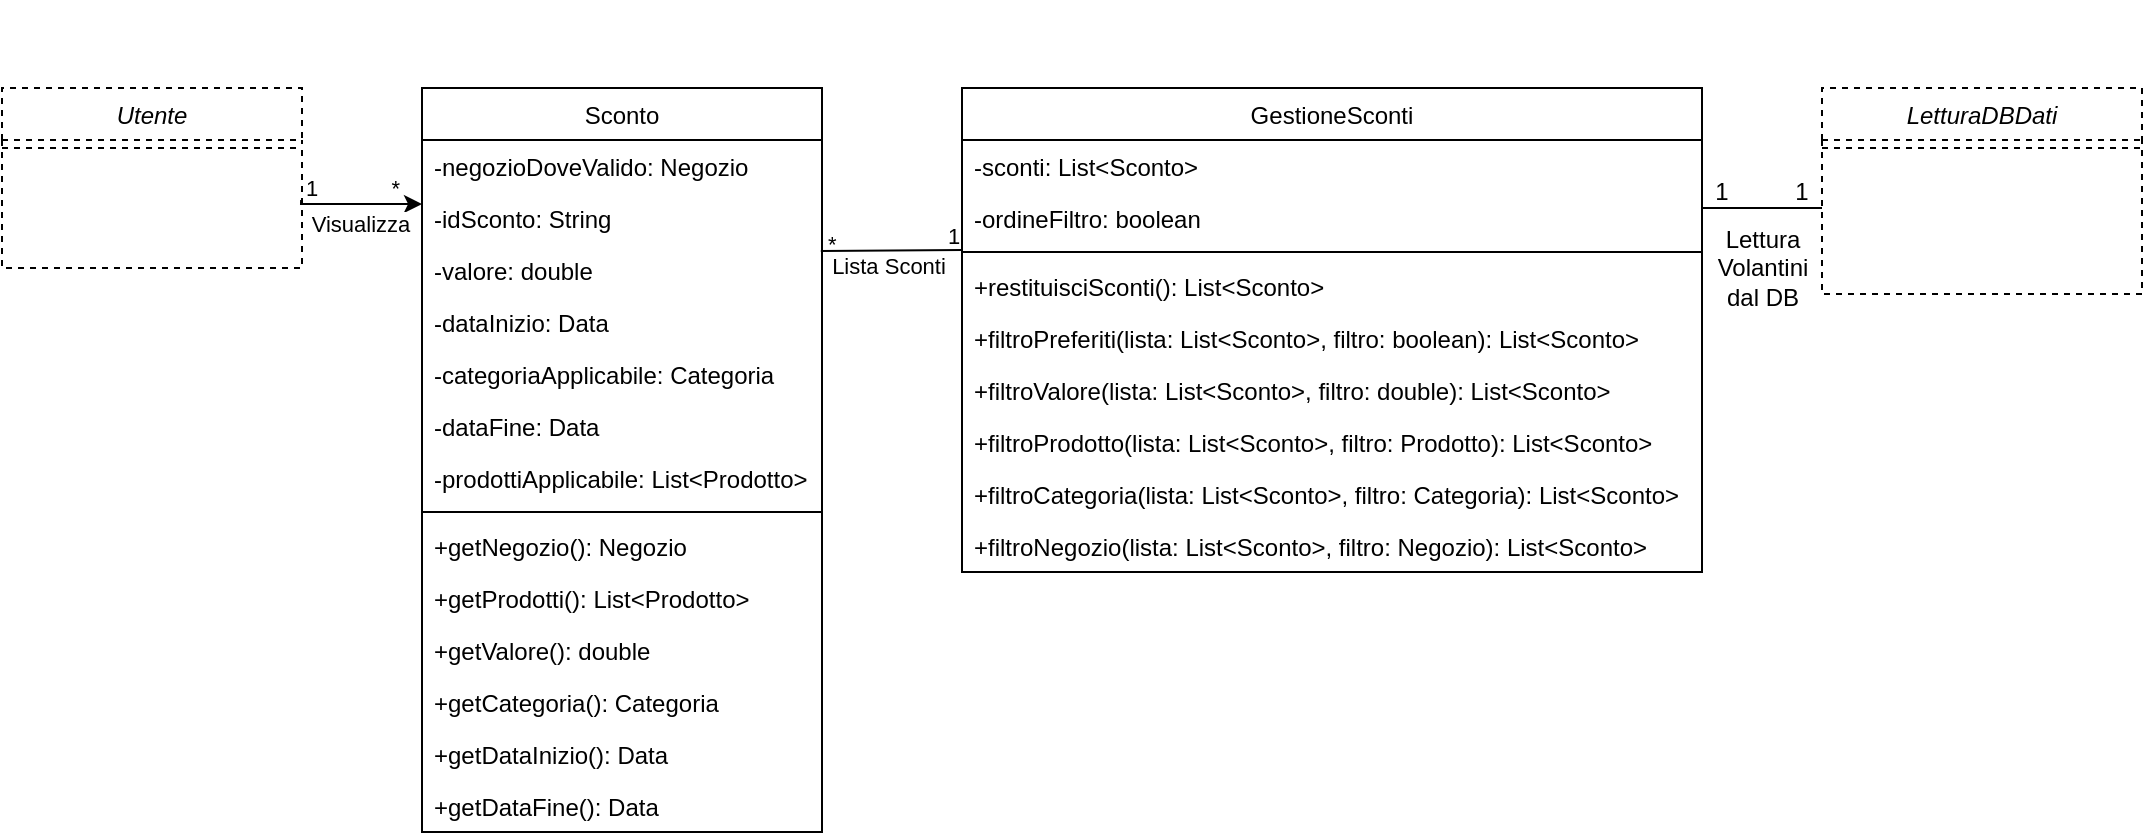 <mxfile version="14.6.13" type="device"><diagram id="qZC8DRDDxwtRrLPHVhlM" name="Pagina-1"><mxGraphModel dx="2721" dy="1505" grid="1" gridSize="10" guides="1" tooltips="1" connect="1" arrows="1" fold="1" page="1" pageScale="1" pageWidth="1169" pageHeight="827" math="0" shadow="0"><root><mxCell id="0"/><mxCell id="1" parent="0"/><mxCell id="HG3mYx-gKlURyib71wjE-33" value="Sconto" style="swimlane;fontStyle=0;align=center;verticalAlign=top;childLayout=stackLayout;horizontal=1;startSize=26;horizontalStack=0;resizeParent=1;resizeLast=0;collapsible=1;marginBottom=0;rounded=0;shadow=0;strokeWidth=1;" parent="1" vertex="1"><mxGeometry x="-1420" y="-520" width="200" height="372" as="geometry"><mxRectangle x="-1070" y="-380" width="170" height="26" as="alternateBounds"/></mxGeometry></mxCell><mxCell id="HG3mYx-gKlURyib71wjE-393" value="-negozioDoveValido: Negozio" style="text;align=left;verticalAlign=top;spacingLeft=4;spacingRight=4;overflow=hidden;rotatable=0;points=[[0,0.5],[1,0.5]];portConstraint=eastwest;" parent="HG3mYx-gKlURyib71wjE-33" vertex="1"><mxGeometry y="26" width="200" height="26" as="geometry"/></mxCell><mxCell id="HG3mYx-gKlURyib71wjE-397" value="-idSconto: String" style="text;align=left;verticalAlign=top;spacingLeft=4;spacingRight=4;overflow=hidden;rotatable=0;points=[[0,0.5],[1,0.5]];portConstraint=eastwest;" parent="HG3mYx-gKlURyib71wjE-33" vertex="1"><mxGeometry y="52" width="200" height="26" as="geometry"/></mxCell><mxCell id="HG3mYx-gKlURyib71wjE-396" value="-valore: double" style="text;align=left;verticalAlign=top;spacingLeft=4;spacingRight=4;overflow=hidden;rotatable=0;points=[[0,0.5],[1,0.5]];portConstraint=eastwest;" parent="HG3mYx-gKlURyib71wjE-33" vertex="1"><mxGeometry y="78" width="200" height="26" as="geometry"/></mxCell><mxCell id="jzM0uxomNM2dfzDRZnS_-3" value="-dataInizio: Data" style="text;align=left;verticalAlign=top;spacingLeft=4;spacingRight=4;overflow=hidden;rotatable=0;points=[[0,0.5],[1,0.5]];portConstraint=eastwest;rounded=0;shadow=0;html=0;" vertex="1" parent="HG3mYx-gKlURyib71wjE-33"><mxGeometry y="104" width="200" height="26" as="geometry"/></mxCell><mxCell id="HG3mYx-gKlURyib71wjE-395" value="-categoriaApplicabile: Categoria" style="text;align=left;verticalAlign=top;spacingLeft=4;spacingRight=4;overflow=hidden;rotatable=0;points=[[0,0.5],[1,0.5]];portConstraint=eastwest;" parent="HG3mYx-gKlURyib71wjE-33" vertex="1"><mxGeometry y="130" width="200" height="26" as="geometry"/></mxCell><mxCell id="vsFHrtVYp7B9Rw22_aYg-1" value="-dataFine: Data" style="text;align=left;verticalAlign=top;spacingLeft=4;spacingRight=4;overflow=hidden;rotatable=0;points=[[0,0.5],[1,0.5]];portConstraint=eastwest;rounded=0;shadow=0;html=0;" parent="HG3mYx-gKlURyib71wjE-33" vertex="1"><mxGeometry y="156" width="200" height="26" as="geometry"/></mxCell><mxCell id="HG3mYx-gKlURyib71wjE-394" value="-prodottiApplicabile: List&lt;Prodotto&gt;" style="text;align=left;verticalAlign=top;spacingLeft=4;spacingRight=4;overflow=hidden;rotatable=0;points=[[0,0.5],[1,0.5]];portConstraint=eastwest;" parent="HG3mYx-gKlURyib71wjE-33" vertex="1"><mxGeometry y="182" width="200" height="26" as="geometry"/></mxCell><mxCell id="HG3mYx-gKlURyib71wjE-38" value="" style="line;html=1;strokeWidth=1;align=left;verticalAlign=middle;spacingTop=-1;spacingLeft=3;spacingRight=3;rotatable=0;labelPosition=right;points=[];portConstraint=eastwest;" parent="HG3mYx-gKlURyib71wjE-33" vertex="1"><mxGeometry y="208" width="200" height="8" as="geometry"/></mxCell><mxCell id="HG3mYx-gKlURyib71wjE-398" value="+getNegozio(): Negozio" style="text;align=left;verticalAlign=top;spacingLeft=4;spacingRight=4;overflow=hidden;rotatable=0;points=[[0,0.5],[1,0.5]];portConstraint=eastwest;" parent="HG3mYx-gKlURyib71wjE-33" vertex="1"><mxGeometry y="216" width="200" height="26" as="geometry"/></mxCell><mxCell id="HG3mYx-gKlURyib71wjE-399" value="+getProdotti(): List&lt;Prodotto&gt;" style="text;align=left;verticalAlign=top;spacingLeft=4;spacingRight=4;overflow=hidden;rotatable=0;points=[[0,0.5],[1,0.5]];portConstraint=eastwest;" parent="HG3mYx-gKlURyib71wjE-33" vertex="1"><mxGeometry y="242" width="200" height="26" as="geometry"/></mxCell><mxCell id="HG3mYx-gKlURyib71wjE-401" value="+getValore(): double" style="text;align=left;verticalAlign=top;spacingLeft=4;spacingRight=4;overflow=hidden;rotatable=0;points=[[0,0.5],[1,0.5]];portConstraint=eastwest;" parent="HG3mYx-gKlURyib71wjE-33" vertex="1"><mxGeometry y="268" width="200" height="26" as="geometry"/></mxCell><mxCell id="HG3mYx-gKlURyib71wjE-400" value="+getCategoria(): Categoria" style="text;align=left;verticalAlign=top;spacingLeft=4;spacingRight=4;overflow=hidden;rotatable=0;points=[[0,0.5],[1,0.5]];portConstraint=eastwest;" parent="HG3mYx-gKlURyib71wjE-33" vertex="1"><mxGeometry y="294" width="200" height="26" as="geometry"/></mxCell><mxCell id="jzM0uxomNM2dfzDRZnS_-1" value="+getDataInizio(): Data" style="text;align=left;verticalAlign=top;spacingLeft=4;spacingRight=4;overflow=hidden;rotatable=0;points=[[0,0.5],[1,0.5]];portConstraint=eastwest;" vertex="1" parent="HG3mYx-gKlURyib71wjE-33"><mxGeometry y="320" width="200" height="26" as="geometry"/></mxCell><mxCell id="jzM0uxomNM2dfzDRZnS_-2" value="+getDataFine(): Data" style="text;align=left;verticalAlign=top;spacingLeft=4;spacingRight=4;overflow=hidden;rotatable=0;points=[[0,0.5],[1,0.5]];portConstraint=eastwest;" vertex="1" parent="HG3mYx-gKlURyib71wjE-33"><mxGeometry y="346" width="200" height="26" as="geometry"/></mxCell><mxCell id="HG3mYx-gKlURyib71wjE-71" value="GestioneSconti" style="swimlane;fontStyle=0;align=center;verticalAlign=top;childLayout=stackLayout;horizontal=1;startSize=26;horizontalStack=0;resizeParent=1;resizeLast=0;collapsible=1;marginBottom=0;rounded=0;shadow=0;strokeWidth=1;" parent="1" vertex="1"><mxGeometry x="-1150" y="-520" width="370" height="242" as="geometry"><mxRectangle x="-1290" y="119" width="170" height="26" as="alternateBounds"/></mxGeometry></mxCell><mxCell id="HG3mYx-gKlURyib71wjE-388" value="-sconti: List&lt;Sconto&gt;" style="text;align=left;verticalAlign=top;spacingLeft=4;spacingRight=4;overflow=hidden;rotatable=0;points=[[0,0.5],[1,0.5]];portConstraint=eastwest;" parent="HG3mYx-gKlURyib71wjE-71" vertex="1"><mxGeometry y="26" width="370" height="26" as="geometry"/></mxCell><mxCell id="HG3mYx-gKlURyib71wjE-354" value="-ordineFiltro: boolean" style="text;align=left;verticalAlign=top;spacingLeft=4;spacingRight=4;overflow=hidden;rotatable=0;points=[[0,0.5],[1,0.5]];portConstraint=eastwest;" parent="HG3mYx-gKlURyib71wjE-71" vertex="1"><mxGeometry y="52" width="370" height="26" as="geometry"/></mxCell><mxCell id="HG3mYx-gKlURyib71wjE-74" value="" style="line;html=1;strokeWidth=1;align=left;verticalAlign=middle;spacingTop=-1;spacingLeft=3;spacingRight=3;rotatable=0;labelPosition=right;points=[];portConstraint=eastwest;" parent="HG3mYx-gKlURyib71wjE-71" vertex="1"><mxGeometry y="78" width="370" height="8" as="geometry"/></mxCell><mxCell id="HG3mYx-gKlURyib71wjE-410" value="+restituisciSconti(): List&lt;Sconto&gt;" style="text;align=left;verticalAlign=top;spacingLeft=4;spacingRight=4;overflow=hidden;rotatable=0;points=[[0,0.5],[1,0.5]];portConstraint=eastwest;" parent="HG3mYx-gKlURyib71wjE-71" vertex="1"><mxGeometry y="86" width="370" height="26" as="geometry"/></mxCell><mxCell id="HG3mYx-gKlURyib71wjE-409" value="+filtroPreferiti(lista: List&lt;Sconto&gt;, filtro: boolean): List&lt;Sconto&gt;" style="text;align=left;verticalAlign=top;spacingLeft=4;spacingRight=4;overflow=hidden;rotatable=0;points=[[0,0.5],[1,0.5]];portConstraint=eastwest;" parent="HG3mYx-gKlURyib71wjE-71" vertex="1"><mxGeometry y="112" width="370" height="26" as="geometry"/></mxCell><mxCell id="HG3mYx-gKlURyib71wjE-408" value="+filtroValore(lista: List&lt;Sconto&gt;, filtro: double): List&lt;Sconto&gt;" style="text;align=left;verticalAlign=top;spacingLeft=4;spacingRight=4;overflow=hidden;rotatable=0;points=[[0,0.5],[1,0.5]];portConstraint=eastwest;" parent="HG3mYx-gKlURyib71wjE-71" vertex="1"><mxGeometry y="138" width="370" height="26" as="geometry"/></mxCell><mxCell id="HG3mYx-gKlURyib71wjE-407" value="+filtroProdotto(lista: List&lt;Sconto&gt;, filtro: Prodotto): List&lt;Sconto&gt;" style="text;align=left;verticalAlign=top;spacingLeft=4;spacingRight=4;overflow=hidden;rotatable=0;points=[[0,0.5],[1,0.5]];portConstraint=eastwest;" parent="HG3mYx-gKlURyib71wjE-71" vertex="1"><mxGeometry y="164" width="370" height="26" as="geometry"/></mxCell><mxCell id="HG3mYx-gKlURyib71wjE-406" value="+filtroCategoria(lista: List&lt;Sconto&gt;, filtro: Categoria): List&lt;Sconto&gt;" style="text;align=left;verticalAlign=top;spacingLeft=4;spacingRight=4;overflow=hidden;rotatable=0;points=[[0,0.5],[1,0.5]];portConstraint=eastwest;" parent="HG3mYx-gKlURyib71wjE-71" vertex="1"><mxGeometry y="190" width="370" height="26" as="geometry"/></mxCell><mxCell id="HG3mYx-gKlURyib71wjE-405" value="+filtroNegozio(lista: List&lt;Sconto&gt;, filtro: Negozio): List&lt;Sconto&gt;" style="text;align=left;verticalAlign=top;spacingLeft=4;spacingRight=4;overflow=hidden;rotatable=0;points=[[0,0.5],[1,0.5]];portConstraint=eastwest;" parent="HG3mYx-gKlURyib71wjE-71" vertex="1"><mxGeometry y="216" width="370" height="26" as="geometry"/></mxCell><mxCell id="HG3mYx-gKlURyib71wjE-86" value="Utente" style="swimlane;fontStyle=2;align=center;verticalAlign=top;childLayout=stackLayout;horizontal=1;startSize=26;horizontalStack=0;resizeParent=1;resizeLast=0;collapsible=1;marginBottom=0;rounded=0;shadow=0;strokeWidth=1;dashed=1;" parent="1" vertex="1"><mxGeometry x="-1630" y="-520" width="150" height="90" as="geometry"><mxRectangle x="960" y="120" width="160" height="26" as="alternateBounds"/></mxGeometry></mxCell><mxCell id="HG3mYx-gKlURyib71wjE-96" value="" style="line;html=1;strokeWidth=1;align=left;verticalAlign=middle;spacingTop=-1;spacingLeft=3;spacingRight=3;rotatable=0;labelPosition=right;points=[];portConstraint=eastwest;dashed=1;" parent="HG3mYx-gKlURyib71wjE-86" vertex="1"><mxGeometry y="26" width="150" height="8" as="geometry"/></mxCell><mxCell id="HG3mYx-gKlURyib71wjE-306" value="" style="endArrow=classic;html=1;edgeStyle=orthogonalEdgeStyle;rounded=0;" parent="HG3mYx-gKlURyib71wjE-86" edge="1"><mxGeometry relative="1" as="geometry"><mxPoint x="149.55" y="56" as="sourcePoint"/><mxPoint x="210" y="58" as="targetPoint"/><Array as="points"><mxPoint x="150" y="58"/></Array></mxGeometry></mxCell><mxCell id="HG3mYx-gKlURyib71wjE-307" value="Visualizza" style="edgeLabel;resizable=0;html=1;align=center;verticalAlign=middle;" parent="HG3mYx-gKlURyib71wjE-306" connectable="0" vertex="1"><mxGeometry relative="1" as="geometry"><mxPoint y="10" as="offset"/></mxGeometry></mxCell><mxCell id="HG3mYx-gKlURyib71wjE-308" value="1" style="edgeLabel;resizable=0;html=1;align=left;verticalAlign=bottom;" parent="HG3mYx-gKlURyib71wjE-306" connectable="0" vertex="1"><mxGeometry x="-1" relative="1" as="geometry"><mxPoint y="2" as="offset"/></mxGeometry></mxCell><mxCell id="HG3mYx-gKlURyib71wjE-309" value="*" style="edgeLabel;resizable=0;html=1;align=right;verticalAlign=bottom;" parent="HG3mYx-gKlURyib71wjE-306" connectable="0" vertex="1"><mxGeometry x="1" relative="1" as="geometry"><mxPoint x="-10" as="offset"/></mxGeometry></mxCell><mxCell id="HG3mYx-gKlURyib71wjE-269" value="LetturaDBDati" style="swimlane;fontStyle=2;align=center;verticalAlign=top;childLayout=stackLayout;horizontal=1;startSize=26;horizontalStack=0;resizeParent=1;resizeLast=0;collapsible=1;marginBottom=0;rounded=0;shadow=0;strokeWidth=1;dashed=1;" parent="1" vertex="1"><mxGeometry x="-720" y="-520" width="160" height="103" as="geometry"><mxRectangle x="-670" y="-430" width="160" height="26" as="alternateBounds"/></mxGeometry></mxCell><mxCell id="HG3mYx-gKlURyib71wjE-270" value="" style="line;html=1;strokeWidth=1;align=left;verticalAlign=middle;spacingTop=-1;spacingLeft=3;spacingRight=3;rotatable=0;labelPosition=right;points=[];portConstraint=eastwest;dashed=1;" parent="HG3mYx-gKlURyib71wjE-269" vertex="1"><mxGeometry y="26" width="160" height="8" as="geometry"/></mxCell><mxCell id="HG3mYx-gKlURyib71wjE-300" value="Lista Sconti" style="edgeLabel;resizable=0;html=1;align=center;verticalAlign=middle;" parent="1" connectable="0" vertex="1"><mxGeometry x="-1197" y="-430.004" as="geometry"><mxPoint x="10" y="-1" as="offset"/></mxGeometry></mxCell><mxCell id="HG3mYx-gKlURyib71wjE-301" value="*" style="edgeLabel;resizable=0;html=1;align=left;verticalAlign=bottom;" parent="1" connectable="0" vertex="1"><mxGeometry x="-970" y="-560" as="geometry"><mxPoint x="-249" y="126" as="offset"/></mxGeometry></mxCell><mxCell id="HG3mYx-gKlURyib71wjE-302" value="1" style="edgeLabel;resizable=0;html=1;align=left;verticalAlign=bottom;" parent="1" connectable="0" vertex="1"><mxGeometry x="-910" y="-564" as="geometry"><mxPoint x="-249" y="126" as="offset"/></mxGeometry></mxCell><mxCell id="HG3mYx-gKlURyib71wjE-305" value="1" style="text;html=1;strokeColor=none;fillColor=none;align=center;verticalAlign=middle;whiteSpace=wrap;rounded=0;" parent="1" vertex="1"><mxGeometry x="-790" y="-478.5" width="40" height="20" as="geometry"/></mxCell><mxCell id="HG3mYx-gKlURyib71wjE-389" value="" style="endArrow=none;html=1;exitX=0.997;exitY=0.137;exitDx=0;exitDy=0;exitPerimeter=0;" parent="1" source="HG3mYx-gKlURyib71wjE-396" edge="1"><mxGeometry width="50" height="50" relative="1" as="geometry"><mxPoint x="-1274.595" y="-308.392" as="sourcePoint"/><mxPoint x="-1150" y="-439" as="targetPoint"/></mxGeometry></mxCell><mxCell id="HG3mYx-gKlURyib71wjE-392" value="Lettura&lt;br&gt;Volantini&lt;br&gt;dal DB" style="text;html=1;align=center;verticalAlign=middle;resizable=0;points=[];autosize=1;strokeColor=none;" parent="1" vertex="1"><mxGeometry x="-780" y="-455" width="60" height="50" as="geometry"/></mxCell><mxCell id="HG3mYx-gKlURyib71wjE-352" value="1" style="text;html=1;strokeColor=none;fillColor=none;align=center;verticalAlign=middle;whiteSpace=wrap;rounded=0;" parent="1" vertex="1"><mxGeometry x="-740" y="-478.5" width="20" height="20" as="geometry"/></mxCell><mxCell id="HG3mYx-gKlURyib71wjE-411" value="" style="endArrow=none;html=1;exitX=0.999;exitY=0.307;exitDx=0;exitDy=0;exitPerimeter=0;" parent="1" source="HG3mYx-gKlURyib71wjE-354" edge="1"><mxGeometry width="50" height="50" relative="1" as="geometry"><mxPoint x="-770" y="-420" as="sourcePoint"/><mxPoint x="-720" y="-460" as="targetPoint"/></mxGeometry></mxCell></root></mxGraphModel></diagram></mxfile>